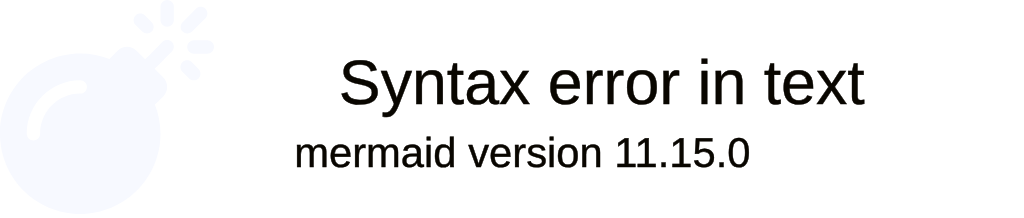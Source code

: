 %%{init: {
	'logLevel': 'debug',
	'theme': 'base',
	'themeVariables': {
		'commitLabelFontSize': '10px',
		'commitLabelColor': '#111111',
		'commitLabelBackground': '#ffffff',
		'tagLabelFontSize': '10px',
		'tagLabelColor': '#ffffff',
		'tagLabelBackground': '#323765',
		'tagLabelBorder': '#323765',
		'git0': '#ff4930',
		'git1': '#f6c65b',
		'git2': '#02ccd5'
  },
	'gitGraph': {
		'showBranches': true,
		'showCommitLabel': true
	}
}}%%
gitGraph
	commit id: "..."
    commit id: "af2f5e9" tag: "origin/staging"
    branch staging
    branch github.com
    checkout main
	commit id: "ef40b40"
	commit id: "8caaadd"
	commit id: "dd81f00"
	commit id: "60+ commits..."
	commit id: "6854a97" tag: "origin/main"
    checkout staging
    merge main id: "979a4a8" type: highlight tag: "HEAD"
    checkout github.com
	merge main id: "9018387" tag: "origin/staging"